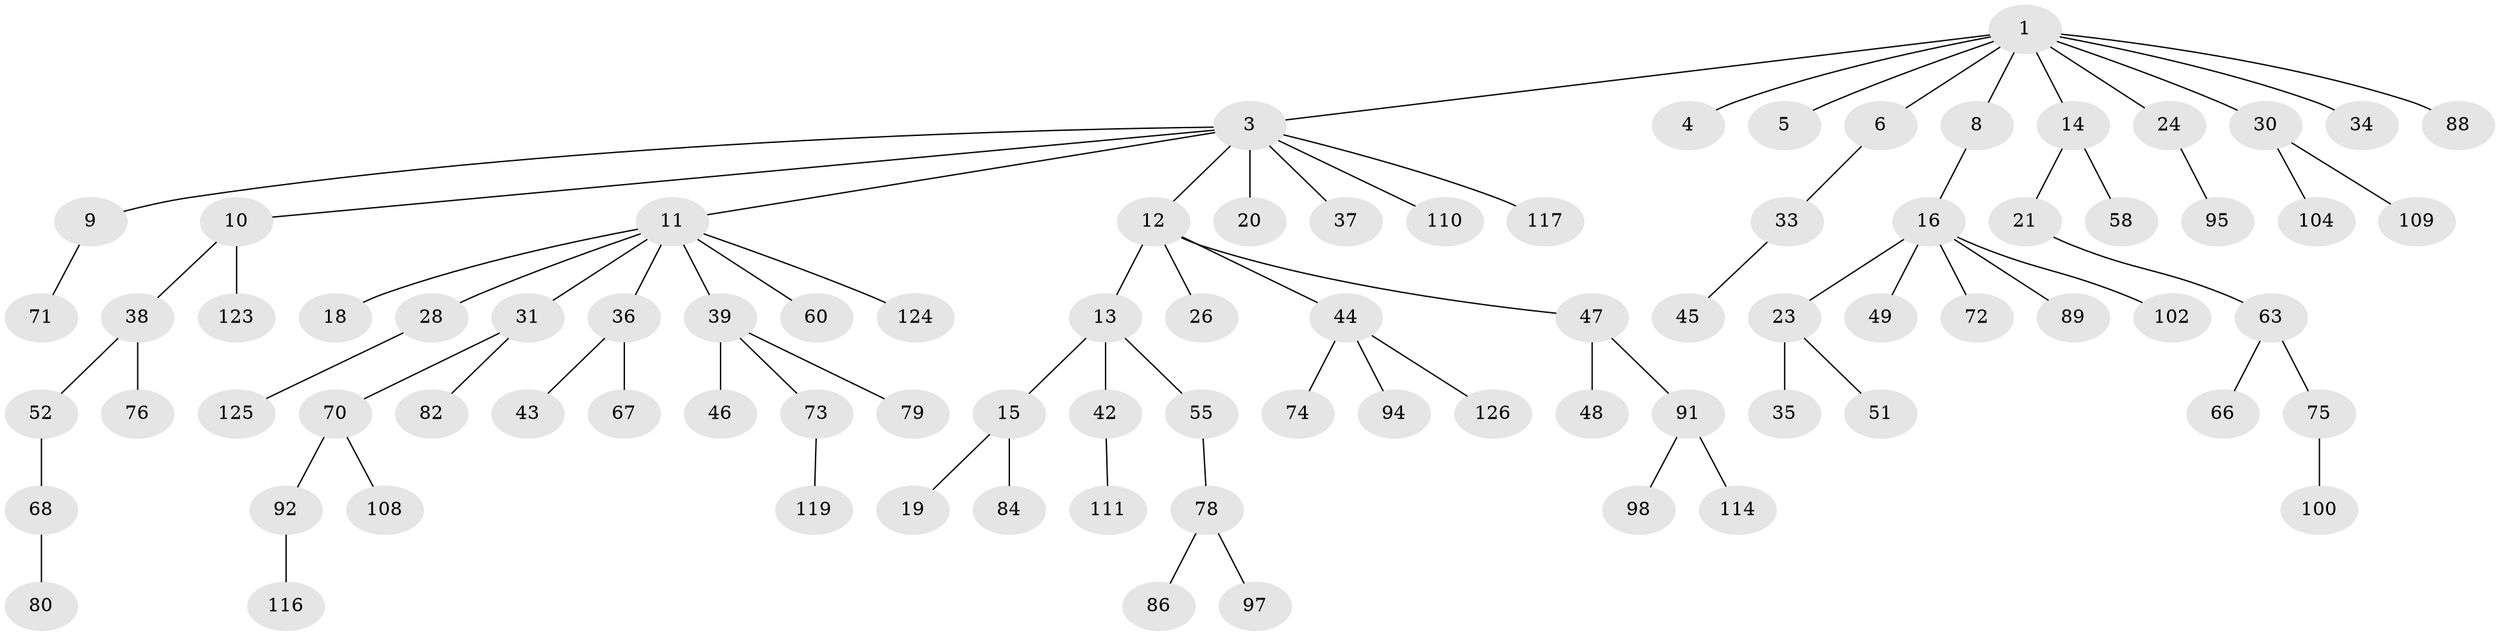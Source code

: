 // original degree distribution, {6: 0.023622047244094488, 2: 0.25984251968503935, 3: 0.16535433070866143, 5: 0.015748031496062992, 7: 0.007874015748031496, 4: 0.05511811023622047, 1: 0.47244094488188976}
// Generated by graph-tools (version 1.1) at 2025/11/02/27/25 16:11:27]
// undirected, 84 vertices, 83 edges
graph export_dot {
graph [start="1"]
  node [color=gray90,style=filled];
  1 [super="+2"];
  3 [super="+7"];
  4 [super="+122"];
  5 [super="+17"];
  6 [super="+50"];
  8 [super="+87"];
  9;
  10 [super="+107"];
  11 [super="+41"];
  12 [super="+22"];
  13 [super="+29"];
  14 [super="+83"];
  15;
  16 [super="+25"];
  18;
  19 [super="+27"];
  20;
  21;
  23 [super="+53"];
  24 [super="+61"];
  26;
  28 [super="+32"];
  30 [super="+101"];
  31;
  33;
  34 [super="+56"];
  35 [super="+65"];
  36 [super="+57"];
  37 [super="+118"];
  38 [super="+40"];
  39 [super="+62"];
  42;
  43 [super="+120"];
  44 [super="+54"];
  45 [super="+69"];
  46;
  47 [super="+81"];
  48;
  49 [super="+59"];
  51 [super="+64"];
  52 [super="+106"];
  55 [super="+121"];
  58;
  60;
  63 [super="+77"];
  66 [super="+85"];
  67 [super="+96"];
  68 [super="+112"];
  70 [super="+99"];
  71 [super="+90"];
  72;
  73;
  74 [super="+93"];
  75;
  76 [super="+115"];
  78;
  79;
  80;
  82 [super="+105"];
  84 [super="+127"];
  86;
  88;
  89;
  91;
  92;
  94;
  95 [super="+103"];
  97;
  98;
  100;
  102;
  104;
  108;
  109;
  110;
  111 [super="+113"];
  114;
  116;
  117;
  119;
  123;
  124;
  125;
  126;
  1 -- 3;
  1 -- 6;
  1 -- 14;
  1 -- 30;
  1 -- 88;
  1 -- 34;
  1 -- 4;
  1 -- 5;
  1 -- 8;
  1 -- 24;
  3 -- 10;
  3 -- 12;
  3 -- 20;
  3 -- 117;
  3 -- 37;
  3 -- 9;
  3 -- 11;
  3 -- 110;
  6 -- 33;
  8 -- 16;
  9 -- 71;
  10 -- 38;
  10 -- 123;
  11 -- 18;
  11 -- 28;
  11 -- 31;
  11 -- 36;
  11 -- 39;
  11 -- 124;
  11 -- 60;
  12 -- 13;
  12 -- 44;
  12 -- 26;
  12 -- 47;
  13 -- 15;
  13 -- 42;
  13 -- 55;
  14 -- 21;
  14 -- 58;
  15 -- 19;
  15 -- 84;
  16 -- 23;
  16 -- 49;
  16 -- 102;
  16 -- 72;
  16 -- 89;
  21 -- 63;
  23 -- 35;
  23 -- 51;
  24 -- 95;
  28 -- 125;
  30 -- 104;
  30 -- 109;
  31 -- 70;
  31 -- 82;
  33 -- 45;
  36 -- 43;
  36 -- 67;
  38 -- 52;
  38 -- 76;
  39 -- 46;
  39 -- 73;
  39 -- 79;
  42 -- 111;
  44 -- 126;
  44 -- 74;
  44 -- 94;
  47 -- 48;
  47 -- 91;
  52 -- 68;
  55 -- 78;
  63 -- 66;
  63 -- 75;
  68 -- 80;
  70 -- 92;
  70 -- 108;
  73 -- 119;
  75 -- 100;
  78 -- 86;
  78 -- 97;
  91 -- 98;
  91 -- 114;
  92 -- 116;
}
